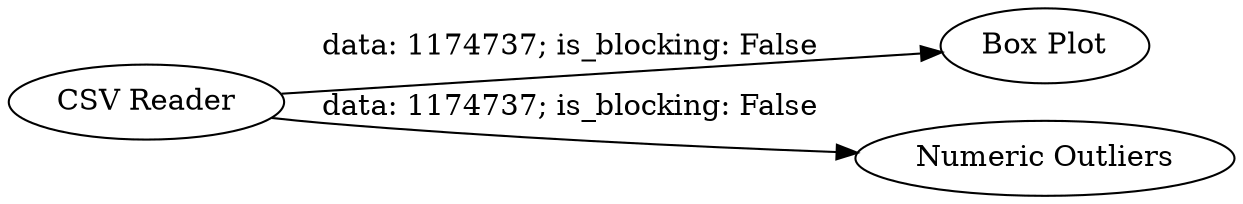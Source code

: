 digraph {
	"4855353347200709930_2" [label="Box Plot"]
	"4855353347200709930_1" [label="CSV Reader"]
	"4855353347200709930_3" [label="Numeric Outliers"]
	"4855353347200709930_1" -> "4855353347200709930_3" [label="data: 1174737; is_blocking: False"]
	"4855353347200709930_1" -> "4855353347200709930_2" [label="data: 1174737; is_blocking: False"]
	rankdir=LR
}

